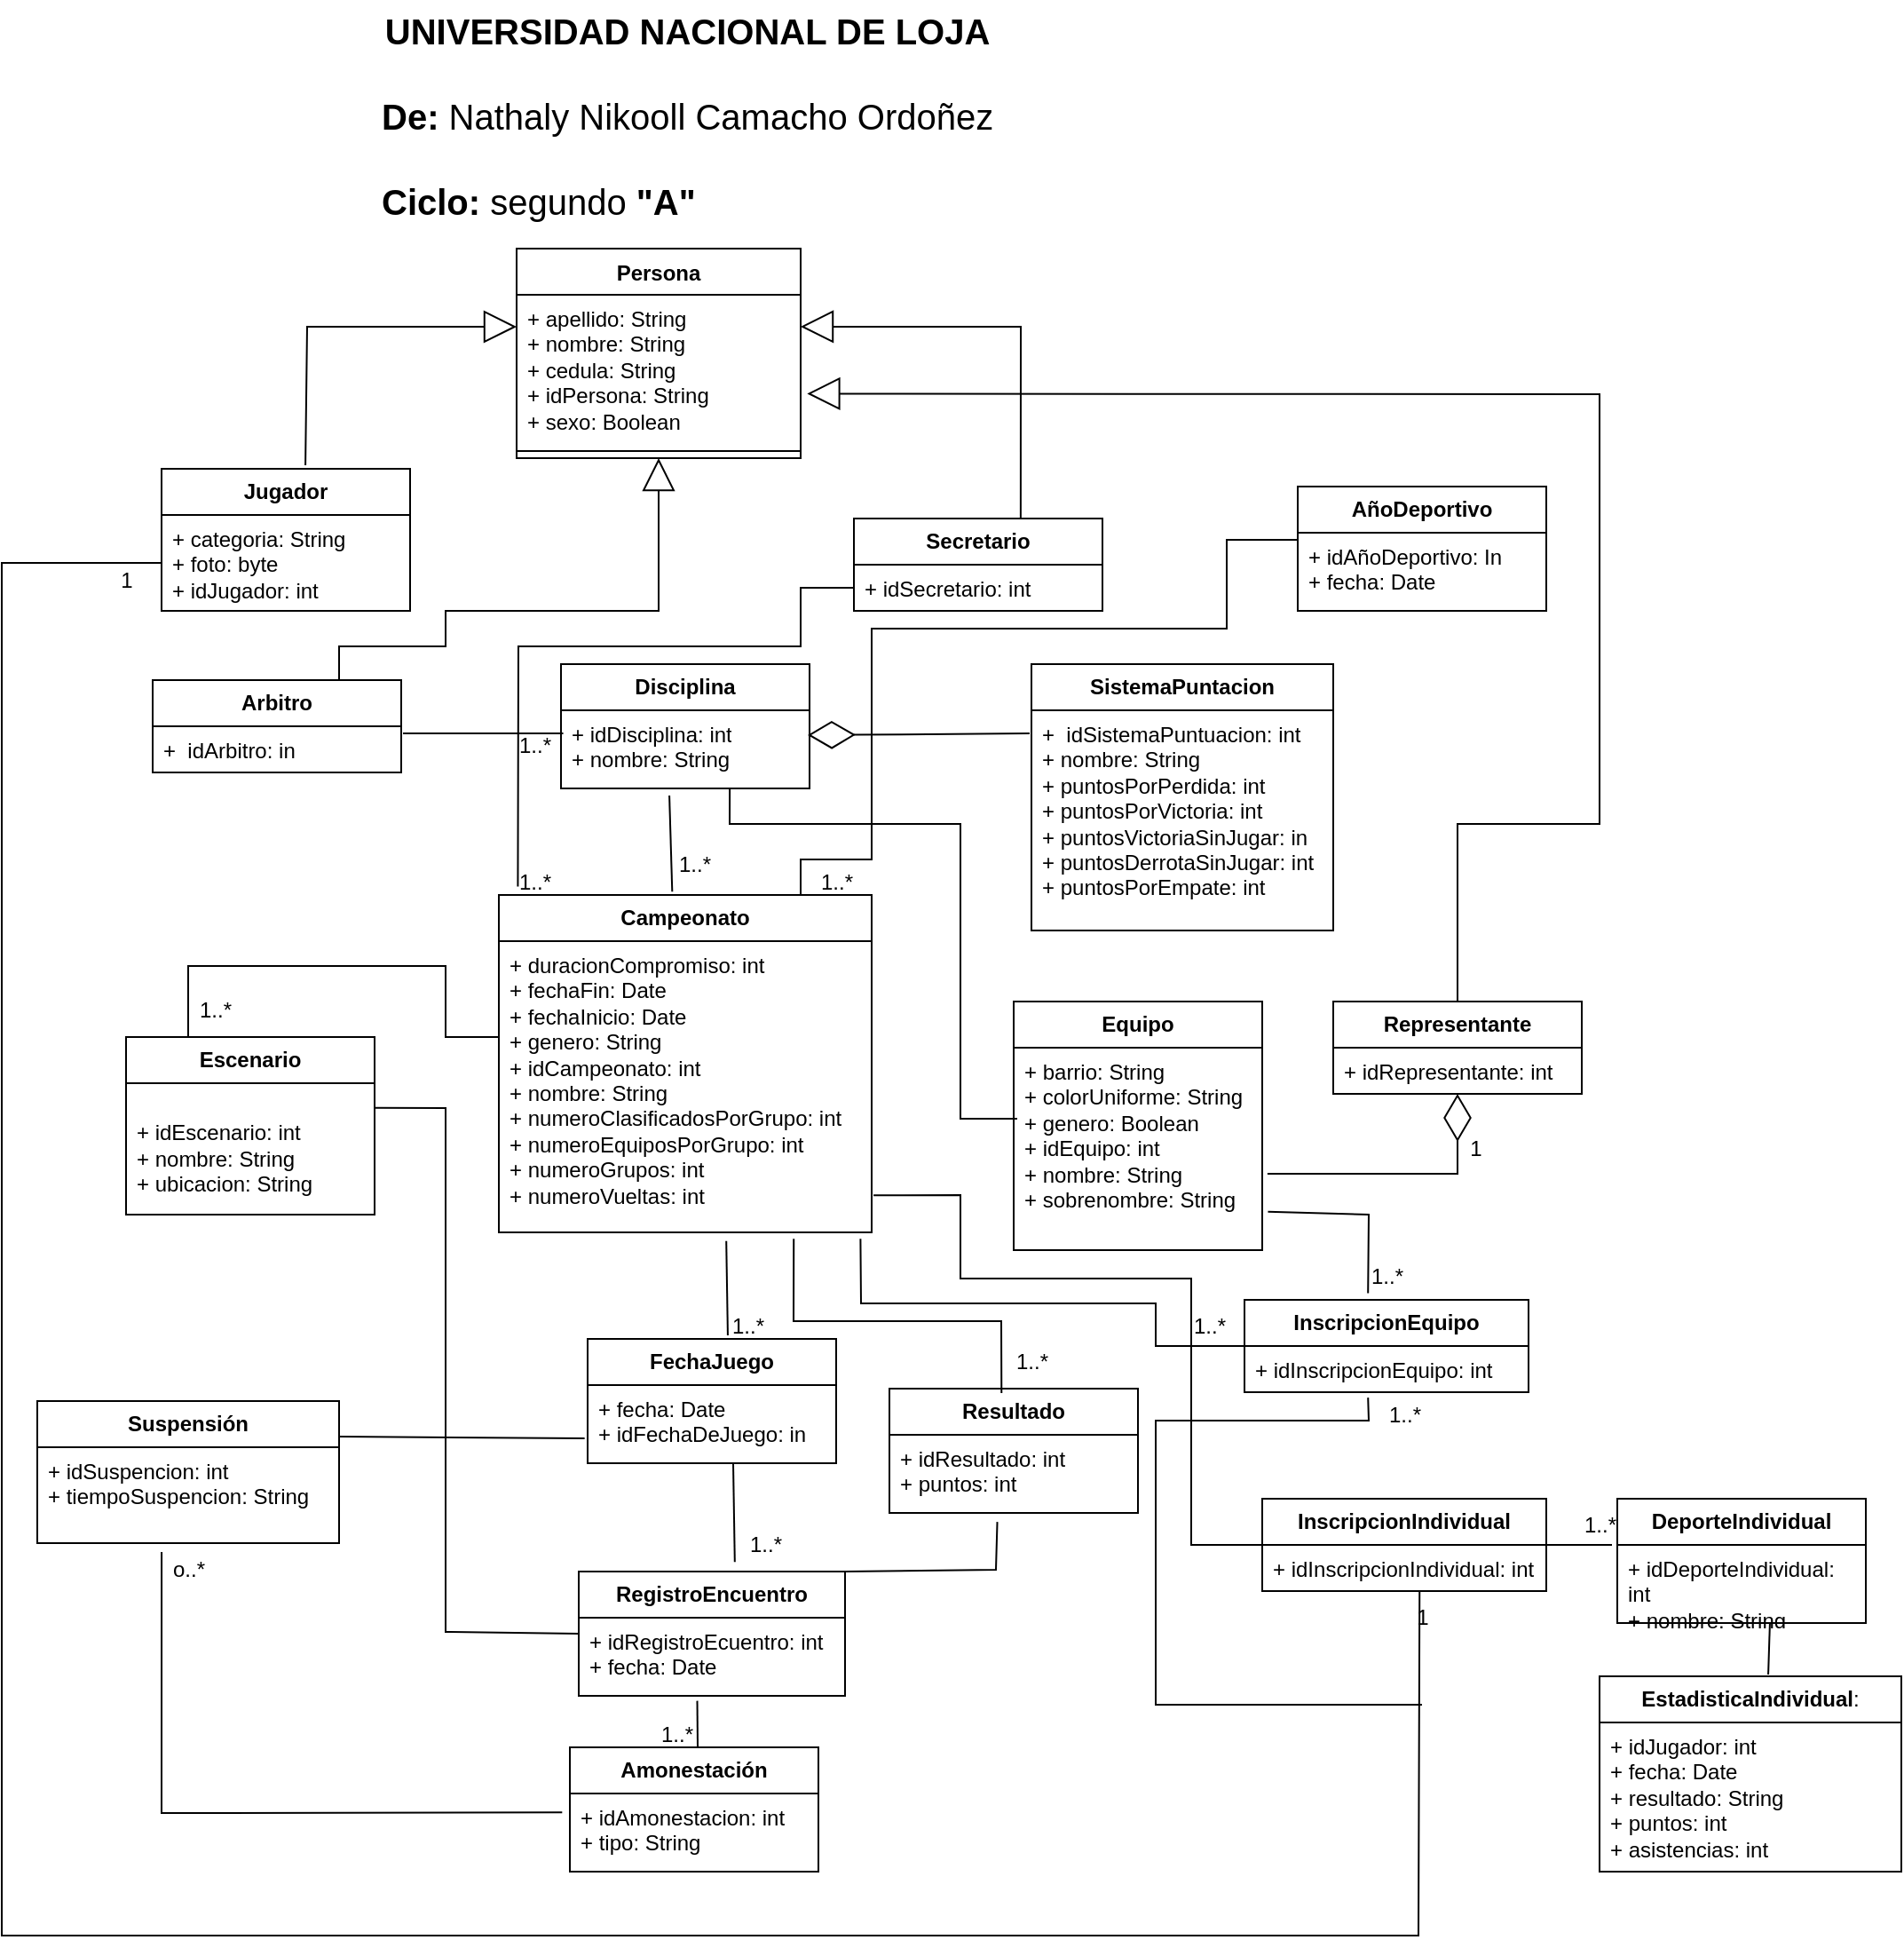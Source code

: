 <mxfile version="24.7.4">
  <diagram name="Página-1" id="RDBL6Prg0Cm7emV4PbZw">
    <mxGraphModel dx="958" dy="390" grid="1" gridSize="10" guides="1" tooltips="1" connect="1" arrows="1" fold="1" page="1" pageScale="1" pageWidth="3300" pageHeight="2339" math="0" shadow="0">
      <root>
        <mxCell id="0" />
        <mxCell id="1" parent="0" />
        <mxCell id="obF-LMcCL9hbDz9X7Q33-1" value="Persona" style="swimlane;fontStyle=1;align=center;verticalAlign=top;childLayout=stackLayout;horizontal=1;startSize=26;horizontalStack=0;resizeParent=1;resizeParentMax=0;resizeLast=0;collapsible=1;marginBottom=0;whiteSpace=wrap;html=1;" vertex="1" parent="1">
          <mxGeometry x="1540" y="300" width="160" height="118" as="geometry" />
        </mxCell>
        <mxCell id="obF-LMcCL9hbDz9X7Q33-2" value="&lt;div&gt;+ apellido: String&lt;/div&gt;&lt;div&gt;+ nombre: String&lt;/div&gt;+ cedula: String&lt;br&gt;+ idPersona: String&lt;br&gt;+ sexo: Boolean" style="text;strokeColor=none;fillColor=none;align=left;verticalAlign=top;spacingLeft=4;spacingRight=4;overflow=hidden;rotatable=0;points=[[0,0.5],[1,0.5]];portConstraint=eastwest;whiteSpace=wrap;html=1;" vertex="1" parent="obF-LMcCL9hbDz9X7Q33-1">
          <mxGeometry y="26" width="160" height="84" as="geometry" />
        </mxCell>
        <mxCell id="obF-LMcCL9hbDz9X7Q33-3" value="" style="line;strokeWidth=1;fillColor=none;align=left;verticalAlign=middle;spacingTop=-1;spacingLeft=3;spacingRight=3;rotatable=0;labelPosition=right;points=[];portConstraint=eastwest;strokeColor=inherit;" vertex="1" parent="obF-LMcCL9hbDz9X7Q33-1">
          <mxGeometry y="110" width="160" height="8" as="geometry" />
        </mxCell>
        <mxCell id="obF-LMcCL9hbDz9X7Q33-5" value="" style="endArrow=block;endSize=16;endFill=0;html=1;rounded=0;exitX=0.319;exitY=-0.02;exitDx=0;exitDy=0;exitPerimeter=0;" edge="1" parent="1">
          <mxGeometry width="160" relative="1" as="geometry">
            <mxPoint x="1421.04" y="422.04" as="sourcePoint" />
            <mxPoint x="1540" y="344" as="targetPoint" />
            <Array as="points">
              <mxPoint x="1422" y="344" />
            </Array>
          </mxGeometry>
        </mxCell>
        <mxCell id="obF-LMcCL9hbDz9X7Q33-10" value="&lt;b&gt;Arbitro&lt;/b&gt;" style="swimlane;fontStyle=0;childLayout=stackLayout;horizontal=1;startSize=26;fillColor=none;horizontalStack=0;resizeParent=1;resizeParentMax=0;resizeLast=0;collapsible=1;marginBottom=0;whiteSpace=wrap;html=1;" vertex="1" parent="1">
          <mxGeometry x="1335" y="543" width="140" height="52" as="geometry" />
        </mxCell>
        <mxCell id="obF-LMcCL9hbDz9X7Q33-11" value="+&amp;nbsp; idArbitro: in" style="text;strokeColor=none;fillColor=none;align=left;verticalAlign=top;spacingLeft=4;spacingRight=4;overflow=hidden;rotatable=0;points=[[0,0.5],[1,0.5]];portConstraint=eastwest;whiteSpace=wrap;html=1;" vertex="1" parent="obF-LMcCL9hbDz9X7Q33-10">
          <mxGeometry y="26" width="140" height="26" as="geometry" />
        </mxCell>
        <mxCell id="obF-LMcCL9hbDz9X7Q33-15" value="&lt;b&gt;Jugador&lt;/b&gt;" style="swimlane;fontStyle=0;childLayout=stackLayout;horizontal=1;startSize=26;fillColor=none;horizontalStack=0;resizeParent=1;resizeParentMax=0;resizeLast=0;collapsible=1;marginBottom=0;whiteSpace=wrap;html=1;" vertex="1" parent="1">
          <mxGeometry x="1340" y="424" width="140" height="80" as="geometry" />
        </mxCell>
        <mxCell id="obF-LMcCL9hbDz9X7Q33-16" value="+ categoria: String&lt;br&gt;+ foto: byte&lt;br&gt;+ idJugador: int" style="text;strokeColor=none;fillColor=none;align=left;verticalAlign=top;spacingLeft=4;spacingRight=4;overflow=hidden;rotatable=0;points=[[0,0.5],[1,0.5]];portConstraint=eastwest;whiteSpace=wrap;html=1;" vertex="1" parent="obF-LMcCL9hbDz9X7Q33-15">
          <mxGeometry y="26" width="140" height="54" as="geometry" />
        </mxCell>
        <mxCell id="obF-LMcCL9hbDz9X7Q33-19" value="&lt;b&gt;Secretario&lt;/b&gt;" style="swimlane;fontStyle=0;childLayout=stackLayout;horizontal=1;startSize=26;fillColor=none;horizontalStack=0;resizeParent=1;resizeParentMax=0;resizeLast=0;collapsible=1;marginBottom=0;whiteSpace=wrap;html=1;" vertex="1" parent="1">
          <mxGeometry x="1730" y="452" width="140" height="52" as="geometry" />
        </mxCell>
        <mxCell id="obF-LMcCL9hbDz9X7Q33-20" value="+ idSecretario: int" style="text;strokeColor=none;fillColor=none;align=left;verticalAlign=top;spacingLeft=4;spacingRight=4;overflow=hidden;rotatable=0;points=[[0,0.5],[1,0.5]];portConstraint=eastwest;whiteSpace=wrap;html=1;" vertex="1" parent="obF-LMcCL9hbDz9X7Q33-19">
          <mxGeometry y="26" width="140" height="26" as="geometry" />
        </mxCell>
        <mxCell id="obF-LMcCL9hbDz9X7Q33-23" value="" style="endArrow=block;endSize=16;endFill=0;html=1;rounded=0;exitX=0.671;exitY=0;exitDx=0;exitDy=0;exitPerimeter=0;entryX=1;entryY=0.214;entryDx=0;entryDy=0;entryPerimeter=0;" edge="1" parent="1" source="obF-LMcCL9hbDz9X7Q33-19" target="obF-LMcCL9hbDz9X7Q33-2">
          <mxGeometry width="160" relative="1" as="geometry">
            <mxPoint x="1431.04" y="432.04" as="sourcePoint" />
            <mxPoint x="1550" y="354" as="targetPoint" />
            <Array as="points">
              <mxPoint x="1824" y="344" />
            </Array>
          </mxGeometry>
        </mxCell>
        <mxCell id="obF-LMcCL9hbDz9X7Q33-24" value="&lt;b&gt;Disciplina&lt;/b&gt;" style="swimlane;fontStyle=0;childLayout=stackLayout;horizontal=1;startSize=26;fillColor=none;horizontalStack=0;resizeParent=1;resizeParentMax=0;resizeLast=0;collapsible=1;marginBottom=0;whiteSpace=wrap;html=1;" vertex="1" parent="1">
          <mxGeometry x="1565" y="534" width="140" height="70" as="geometry" />
        </mxCell>
        <mxCell id="obF-LMcCL9hbDz9X7Q33-25" value="+ idDisciplina: int&lt;br&gt;&lt;div&gt;+ nombre: String&lt;/div&gt;" style="text;strokeColor=none;fillColor=none;align=left;verticalAlign=top;spacingLeft=4;spacingRight=4;overflow=hidden;rotatable=0;points=[[0,0.5],[1,0.5]];portConstraint=eastwest;whiteSpace=wrap;html=1;" vertex="1" parent="obF-LMcCL9hbDz9X7Q33-24">
          <mxGeometry y="26" width="140" height="44" as="geometry" />
        </mxCell>
        <mxCell id="obF-LMcCL9hbDz9X7Q33-28" value="&lt;b&gt;SistemaPuntacion&lt;/b&gt;" style="swimlane;fontStyle=0;childLayout=stackLayout;horizontal=1;startSize=26;fillColor=none;horizontalStack=0;resizeParent=1;resizeParentMax=0;resizeLast=0;collapsible=1;marginBottom=0;whiteSpace=wrap;html=1;" vertex="1" parent="1">
          <mxGeometry x="1830" y="534" width="170" height="150" as="geometry" />
        </mxCell>
        <mxCell id="obF-LMcCL9hbDz9X7Q33-31" value="+&amp;nbsp; idSistemaPuntuacion: int&lt;br&gt;+ nombre: String&lt;br&gt;+ puntosPorPerdida: int&lt;br&gt;+ puntosPorVictoria: int&lt;br&gt;&lt;div&gt;+ puntosVictoriaSinJugar: in&lt;/div&gt;&lt;div&gt;+ puntosDerrotaSinJugar: int&lt;br&gt;+ puntosPorEmpate: int&lt;/div&gt;" style="text;strokeColor=none;fillColor=none;align=left;verticalAlign=top;spacingLeft=4;spacingRight=4;overflow=hidden;rotatable=0;points=[[0,0.5],[1,0.5]];portConstraint=eastwest;whiteSpace=wrap;html=1;" vertex="1" parent="obF-LMcCL9hbDz9X7Q33-28">
          <mxGeometry y="26" width="170" height="124" as="geometry" />
        </mxCell>
        <mxCell id="obF-LMcCL9hbDz9X7Q33-32" value="" style="endArrow=diamondThin;endFill=0;endSize=24;html=1;rounded=0;exitX=-0.006;exitY=0.105;exitDx=0;exitDy=0;exitPerimeter=0;entryX=0.993;entryY=0.318;entryDx=0;entryDy=0;entryPerimeter=0;" edge="1" parent="1" source="obF-LMcCL9hbDz9X7Q33-31" target="obF-LMcCL9hbDz9X7Q33-25">
          <mxGeometry width="160" relative="1" as="geometry">
            <mxPoint x="1520" y="584" as="sourcePoint" />
            <mxPoint x="1680" y="584" as="targetPoint" />
          </mxGeometry>
        </mxCell>
        <mxCell id="obF-LMcCL9hbDz9X7Q33-33" value="" style="endArrow=none;html=1;rounded=0;exitX=0.465;exitY=-0.01;exitDx=0;exitDy=0;exitPerimeter=0;entryX=0.436;entryY=1.091;entryDx=0;entryDy=0;entryPerimeter=0;" edge="1" parent="1" source="obF-LMcCL9hbDz9X7Q33-35" target="obF-LMcCL9hbDz9X7Q33-25">
          <mxGeometry width="50" height="50" relative="1" as="geometry">
            <mxPoint x="1622" y="662" as="sourcePoint" />
            <mxPoint x="1620" y="614" as="targetPoint" />
          </mxGeometry>
        </mxCell>
        <mxCell id="obF-LMcCL9hbDz9X7Q33-35" value="&lt;b&gt;Campeonato &lt;/b&gt;" style="swimlane;fontStyle=0;childLayout=stackLayout;horizontal=1;startSize=26;fillColor=none;horizontalStack=0;resizeParent=1;resizeParentMax=0;resizeLast=0;collapsible=1;marginBottom=0;whiteSpace=wrap;html=1;" vertex="1" parent="1">
          <mxGeometry x="1530" y="664" width="210" height="190" as="geometry" />
        </mxCell>
        <mxCell id="obF-LMcCL9hbDz9X7Q33-36" value="+ duracionCompromiso: int&lt;br&gt;+ fechaFin: Date&lt;br&gt;+ fechaInicio: Date&lt;br&gt;+ genero: String&lt;br&gt;+ idCampeonato: int&lt;br&gt;+ nombre: String&lt;br&gt;+ numeroClasificadosPorGrupo: int&lt;br&gt;+ numeroEquiposPorGrupo: int&lt;br&gt;+ numeroGrupos: int&lt;br&gt;&lt;div&gt;+ numeroVueltas: int&lt;/div&gt;" style="text;strokeColor=none;fillColor=none;align=left;verticalAlign=top;spacingLeft=4;spacingRight=4;overflow=hidden;rotatable=0;points=[[0,0.5],[1,0.5]];portConstraint=eastwest;whiteSpace=wrap;html=1;" vertex="1" parent="obF-LMcCL9hbDz9X7Q33-35">
          <mxGeometry y="26" width="210" height="164" as="geometry" />
        </mxCell>
        <mxCell id="obF-LMcCL9hbDz9X7Q33-39" value="&lt;b&gt;Equipo&lt;/b&gt;" style="swimlane;fontStyle=0;childLayout=stackLayout;horizontal=1;startSize=26;fillColor=none;horizontalStack=0;resizeParent=1;resizeParentMax=0;resizeLast=0;collapsible=1;marginBottom=0;whiteSpace=wrap;html=1;" vertex="1" parent="1">
          <mxGeometry x="1820" y="724" width="140" height="140" as="geometry" />
        </mxCell>
        <mxCell id="obF-LMcCL9hbDz9X7Q33-41" value="+ barrio: String&lt;br&gt;+ colorUniforme: String&lt;br&gt;+ genero: Boolean&lt;br&gt;+ idEquipo: int&lt;br&gt;+ nombre: String&lt;br&gt;+ sobrenombre: String" style="text;strokeColor=none;fillColor=none;align=left;verticalAlign=top;spacingLeft=4;spacingRight=4;overflow=hidden;rotatable=0;points=[[0,0.5],[1,0.5]];portConstraint=eastwest;whiteSpace=wrap;html=1;" vertex="1" parent="obF-LMcCL9hbDz9X7Q33-39">
          <mxGeometry y="26" width="140" height="114" as="geometry" />
        </mxCell>
        <mxCell id="obF-LMcCL9hbDz9X7Q33-43" value="" style="endArrow=none;html=1;rounded=0;exitX=0.014;exitY=0.351;exitDx=0;exitDy=0;exitPerimeter=0;entryX=0.679;entryY=1;entryDx=0;entryDy=0;entryPerimeter=0;" edge="1" parent="1" source="obF-LMcCL9hbDz9X7Q33-41" target="obF-LMcCL9hbDz9X7Q33-25">
          <mxGeometry width="50" height="50" relative="1" as="geometry">
            <mxPoint x="1540" y="704" as="sourcePoint" />
            <mxPoint x="1660" y="614" as="targetPoint" />
            <Array as="points">
              <mxPoint x="1790" y="790" />
              <mxPoint x="1790" y="624" />
              <mxPoint x="1700" y="624" />
              <mxPoint x="1660" y="624" />
            </Array>
          </mxGeometry>
        </mxCell>
        <mxCell id="obF-LMcCL9hbDz9X7Q33-44" value="&lt;b&gt;Representante&lt;/b&gt;" style="swimlane;fontStyle=0;childLayout=stackLayout;horizontal=1;startSize=26;fillColor=none;horizontalStack=0;resizeParent=1;resizeParentMax=0;resizeLast=0;collapsible=1;marginBottom=0;whiteSpace=wrap;html=1;" vertex="1" parent="1">
          <mxGeometry x="2000" y="724" width="140" height="52" as="geometry" />
        </mxCell>
        <mxCell id="obF-LMcCL9hbDz9X7Q33-45" value="+ idRepresentante: int" style="text;strokeColor=none;fillColor=none;align=left;verticalAlign=top;spacingLeft=4;spacingRight=4;overflow=hidden;rotatable=0;points=[[0,0.5],[1,0.5]];portConstraint=eastwest;whiteSpace=wrap;html=1;" vertex="1" parent="obF-LMcCL9hbDz9X7Q33-44">
          <mxGeometry y="26" width="140" height="26" as="geometry" />
        </mxCell>
        <mxCell id="obF-LMcCL9hbDz9X7Q33-48" value="" style="endArrow=diamondThin;endFill=0;endSize=24;html=1;rounded=0;exitX=1.021;exitY=0.623;exitDx=0;exitDy=0;exitPerimeter=0;entryX=0.5;entryY=1;entryDx=0;entryDy=0;" edge="1" parent="1" source="obF-LMcCL9hbDz9X7Q33-41" target="obF-LMcCL9hbDz9X7Q33-44">
          <mxGeometry width="160" relative="1" as="geometry">
            <mxPoint x="1490" y="844" as="sourcePoint" />
            <mxPoint x="1650" y="844" as="targetPoint" />
            <Array as="points">
              <mxPoint x="2070" y="821" />
            </Array>
          </mxGeometry>
        </mxCell>
        <mxCell id="obF-LMcCL9hbDz9X7Q33-49" value="&lt;b&gt;FechaJuego&lt;/b&gt;" style="swimlane;fontStyle=0;childLayout=stackLayout;horizontal=1;startSize=26;fillColor=none;horizontalStack=0;resizeParent=1;resizeParentMax=0;resizeLast=0;collapsible=1;marginBottom=0;whiteSpace=wrap;html=1;" vertex="1" parent="1">
          <mxGeometry x="1580" y="914" width="140" height="70" as="geometry" />
        </mxCell>
        <mxCell id="obF-LMcCL9hbDz9X7Q33-52" value="+ fecha: Date&lt;b&gt;&lt;br&gt;&lt;/b&gt;+ idFechaDeJuego: in" style="text;strokeColor=none;fillColor=none;align=left;verticalAlign=top;spacingLeft=4;spacingRight=4;overflow=hidden;rotatable=0;points=[[0,0.5],[1,0.5]];portConstraint=eastwest;whiteSpace=wrap;html=1;" vertex="1" parent="obF-LMcCL9hbDz9X7Q33-49">
          <mxGeometry y="26" width="140" height="44" as="geometry" />
        </mxCell>
        <mxCell id="obF-LMcCL9hbDz9X7Q33-54" value="" style="endArrow=none;html=1;rounded=0;exitX=0.564;exitY=-0.029;exitDx=0;exitDy=0;exitPerimeter=0;entryX=0.61;entryY=1.03;entryDx=0;entryDy=0;entryPerimeter=0;" edge="1" parent="1" source="obF-LMcCL9hbDz9X7Q33-49" target="obF-LMcCL9hbDz9X7Q33-36">
          <mxGeometry width="50" height="50" relative="1" as="geometry">
            <mxPoint x="1660" y="904" as="sourcePoint" />
            <mxPoint x="1590" y="824" as="targetPoint" />
          </mxGeometry>
        </mxCell>
        <mxCell id="obF-LMcCL9hbDz9X7Q33-55" value="1..*" style="text;html=1;align=center;verticalAlign=middle;resizable=0;points=[];autosize=1;strokeColor=none;fillColor=none;" vertex="1" parent="1">
          <mxGeometry x="1650" y="892" width="40" height="30" as="geometry" />
        </mxCell>
        <mxCell id="obF-LMcCL9hbDz9X7Q33-56" value="&lt;b&gt;Resultado&lt;/b&gt;" style="swimlane;fontStyle=0;childLayout=stackLayout;horizontal=1;startSize=26;fillColor=none;horizontalStack=0;resizeParent=1;resizeParentMax=0;resizeLast=0;collapsible=1;marginBottom=0;whiteSpace=wrap;html=1;" vertex="1" parent="1">
          <mxGeometry x="1750" y="942" width="140" height="70" as="geometry" />
        </mxCell>
        <mxCell id="obF-LMcCL9hbDz9X7Q33-58" value="&lt;div&gt;+ idResultado: int&lt;/div&gt;&lt;div&gt;+ puntos: int&lt;/div&gt;" style="text;strokeColor=none;fillColor=none;align=left;verticalAlign=top;spacingLeft=4;spacingRight=4;overflow=hidden;rotatable=0;points=[[0,0.5],[1,0.5]];portConstraint=eastwest;whiteSpace=wrap;html=1;" vertex="1" parent="obF-LMcCL9hbDz9X7Q33-56">
          <mxGeometry y="26" width="140" height="44" as="geometry" />
        </mxCell>
        <mxCell id="obF-LMcCL9hbDz9X7Q33-60" value="" style="endArrow=none;html=1;rounded=0;exitX=0.451;exitY=0.036;exitDx=0;exitDy=0;exitPerimeter=0;entryX=0.791;entryY=1.022;entryDx=0;entryDy=0;entryPerimeter=0;" edge="1" parent="1" source="obF-LMcCL9hbDz9X7Q33-56" target="obF-LMcCL9hbDz9X7Q33-36">
          <mxGeometry width="50" height="50" relative="1" as="geometry">
            <mxPoint x="1520" y="914" as="sourcePoint" />
            <mxPoint x="1570" y="864" as="targetPoint" />
            <Array as="points">
              <mxPoint x="1813" y="904" />
              <mxPoint x="1696" y="904" />
            </Array>
          </mxGeometry>
        </mxCell>
        <mxCell id="obF-LMcCL9hbDz9X7Q33-62" value="1..*" style="text;html=1;align=center;verticalAlign=middle;resizable=0;points=[];autosize=1;strokeColor=none;fillColor=none;" vertex="1" parent="1">
          <mxGeometry x="1810" y="912" width="40" height="30" as="geometry" />
        </mxCell>
        <mxCell id="obF-LMcCL9hbDz9X7Q33-63" value="&lt;b&gt;InscripcionEquipo&lt;/b&gt;" style="swimlane;fontStyle=0;childLayout=stackLayout;horizontal=1;startSize=26;fillColor=none;horizontalStack=0;resizeParent=1;resizeParentMax=0;resizeLast=0;collapsible=1;marginBottom=0;whiteSpace=wrap;html=1;" vertex="1" parent="1">
          <mxGeometry x="1950" y="892" width="160" height="52" as="geometry" />
        </mxCell>
        <mxCell id="obF-LMcCL9hbDz9X7Q33-66" value="+ idInscripcionEquipo: int" style="text;strokeColor=none;fillColor=none;align=left;verticalAlign=top;spacingLeft=4;spacingRight=4;overflow=hidden;rotatable=0;points=[[0,0.5],[1,0.5]];portConstraint=eastwest;whiteSpace=wrap;html=1;" vertex="1" parent="obF-LMcCL9hbDz9X7Q33-63">
          <mxGeometry y="26" width="160" height="26" as="geometry" />
        </mxCell>
        <mxCell id="obF-LMcCL9hbDz9X7Q33-67" value="" style="endArrow=none;html=1;rounded=0;exitX=0;exitY=0.5;exitDx=0;exitDy=0;entryX=0.97;entryY=1.022;entryDx=0;entryDy=0;entryPerimeter=0;" edge="1" parent="1" source="obF-LMcCL9hbDz9X7Q33-63" target="obF-LMcCL9hbDz9X7Q33-36">
          <mxGeometry width="50" height="50" relative="1" as="geometry">
            <mxPoint x="2110" y="844" as="sourcePoint" />
            <mxPoint x="2160" y="794" as="targetPoint" />
            <Array as="points">
              <mxPoint x="1900" y="918" />
              <mxPoint x="1900" y="894" />
              <mxPoint x="1734" y="894" />
            </Array>
          </mxGeometry>
        </mxCell>
        <mxCell id="obF-LMcCL9hbDz9X7Q33-68" value="1..*" style="text;html=1;align=center;verticalAlign=middle;resizable=0;points=[];autosize=1;strokeColor=none;fillColor=none;" vertex="1" parent="1">
          <mxGeometry x="1910" y="892" width="40" height="30" as="geometry" />
        </mxCell>
        <mxCell id="obF-LMcCL9hbDz9X7Q33-69" value="" style="endArrow=none;html=1;rounded=0;exitX=0.435;exitY=-0.072;exitDx=0;exitDy=0;exitPerimeter=0;entryX=1.023;entryY=0.81;entryDx=0;entryDy=0;entryPerimeter=0;" edge="1" parent="1" source="obF-LMcCL9hbDz9X7Q33-63" target="obF-LMcCL9hbDz9X7Q33-41">
          <mxGeometry width="50" height="50" relative="1" as="geometry">
            <mxPoint x="2110" y="844" as="sourcePoint" />
            <mxPoint x="2160" y="794" as="targetPoint" />
            <Array as="points">
              <mxPoint x="2020" y="844" />
            </Array>
          </mxGeometry>
        </mxCell>
        <mxCell id="obF-LMcCL9hbDz9X7Q33-70" value="1..*" style="text;html=1;align=center;verticalAlign=middle;resizable=0;points=[];autosize=1;strokeColor=none;fillColor=none;" vertex="1" parent="1">
          <mxGeometry x="2010" y="864" width="40" height="30" as="geometry" />
        </mxCell>
        <mxCell id="obF-LMcCL9hbDz9X7Q33-71" value="1" style="text;html=1;align=center;verticalAlign=middle;resizable=0;points=[];autosize=1;strokeColor=none;fillColor=none;" vertex="1" parent="1">
          <mxGeometry x="2065" y="792" width="30" height="30" as="geometry" />
        </mxCell>
        <mxCell id="obF-LMcCL9hbDz9X7Q33-72" value="&lt;b&gt;InscripcionIndividual&lt;/b&gt;" style="swimlane;fontStyle=0;childLayout=stackLayout;horizontal=1;startSize=26;fillColor=none;horizontalStack=0;resizeParent=1;resizeParentMax=0;resizeLast=0;collapsible=1;marginBottom=0;whiteSpace=wrap;html=1;" vertex="1" parent="1">
          <mxGeometry x="1960" y="1004" width="160" height="52" as="geometry" />
        </mxCell>
        <mxCell id="obF-LMcCL9hbDz9X7Q33-75" value="+ idInscripcionIndividual: int" style="text;strokeColor=none;fillColor=none;align=left;verticalAlign=top;spacingLeft=4;spacingRight=4;overflow=hidden;rotatable=0;points=[[0,0.5],[1,0.5]];portConstraint=eastwest;whiteSpace=wrap;html=1;" vertex="1" parent="obF-LMcCL9hbDz9X7Q33-72">
          <mxGeometry y="26" width="160" height="26" as="geometry" />
        </mxCell>
        <mxCell id="obF-LMcCL9hbDz9X7Q33-76" value="" style="endArrow=none;html=1;rounded=0;entryX=0.435;entryY=1.118;entryDx=0;entryDy=0;entryPerimeter=0;" edge="1" parent="1" target="obF-LMcCL9hbDz9X7Q33-66">
          <mxGeometry width="50" height="50" relative="1" as="geometry">
            <mxPoint x="2050" y="1120" as="sourcePoint" />
            <mxPoint x="2160" y="794" as="targetPoint" />
            <Array as="points">
              <mxPoint x="1900" y="1120" />
              <mxPoint x="1900" y="960" />
              <mxPoint x="2020" y="960" />
            </Array>
          </mxGeometry>
        </mxCell>
        <mxCell id="obF-LMcCL9hbDz9X7Q33-79" value="1..*" style="text;html=1;align=center;verticalAlign=middle;resizable=0;points=[];autosize=1;strokeColor=none;fillColor=none;" vertex="1" parent="1">
          <mxGeometry x="2020" y="942" width="40" height="30" as="geometry" />
        </mxCell>
        <mxCell id="obF-LMcCL9hbDz9X7Q33-80" value="&lt;b&gt;RegistroEncuentro&lt;/b&gt;" style="swimlane;fontStyle=0;childLayout=stackLayout;horizontal=1;startSize=26;fillColor=none;horizontalStack=0;resizeParent=1;resizeParentMax=0;resizeLast=0;collapsible=1;marginBottom=0;whiteSpace=wrap;html=1;" vertex="1" parent="1">
          <mxGeometry x="1575" y="1045" width="150" height="70" as="geometry" />
        </mxCell>
        <mxCell id="obF-LMcCL9hbDz9X7Q33-83" value="+ idRegistroEcuentro: int&lt;br&gt;+ fecha: Date " style="text;strokeColor=none;fillColor=none;align=left;verticalAlign=top;spacingLeft=4;spacingRight=4;overflow=hidden;rotatable=0;points=[[0,0.5],[1,0.5]];portConstraint=eastwest;whiteSpace=wrap;html=1;" vertex="1" parent="obF-LMcCL9hbDz9X7Q33-80">
          <mxGeometry y="26" width="150" height="44" as="geometry" />
        </mxCell>
        <mxCell id="obF-LMcCL9hbDz9X7Q33-84" value="" style="endArrow=none;html=1;rounded=0;exitX=0.586;exitY=-0.077;exitDx=0;exitDy=0;exitPerimeter=0;" edge="1" parent="1" source="obF-LMcCL9hbDz9X7Q33-80">
          <mxGeometry width="50" height="50" relative="1" as="geometry">
            <mxPoint x="1650" y="914" as="sourcePoint" />
            <mxPoint x="1662" y="984" as="targetPoint" />
          </mxGeometry>
        </mxCell>
        <mxCell id="obF-LMcCL9hbDz9X7Q33-85" value="1..*" style="text;html=1;align=center;verticalAlign=middle;resizable=0;points=[];autosize=1;strokeColor=none;fillColor=none;" vertex="1" parent="1">
          <mxGeometry x="1660" y="1015" width="40" height="30" as="geometry" />
        </mxCell>
        <mxCell id="obF-LMcCL9hbDz9X7Q33-90" value="&lt;b&gt;Escenario&lt;/b&gt;" style="swimlane;fontStyle=0;childLayout=stackLayout;horizontal=1;startSize=26;fillColor=none;horizontalStack=0;resizeParent=1;resizeParentMax=0;resizeLast=0;collapsible=1;marginBottom=0;whiteSpace=wrap;html=1;" vertex="1" parent="1">
          <mxGeometry x="1320" y="744" width="140" height="100" as="geometry" />
        </mxCell>
        <mxCell id="obF-LMcCL9hbDz9X7Q33-91" value="&lt;br&gt;+ idEscenario: int&lt;br&gt;+ nombre: String&lt;br&gt;+ ubicacion: String" style="text;strokeColor=none;fillColor=none;align=left;verticalAlign=top;spacingLeft=4;spacingRight=4;overflow=hidden;rotatable=0;points=[[0,0.5],[1,0.5]];portConstraint=eastwest;whiteSpace=wrap;html=1;" vertex="1" parent="obF-LMcCL9hbDz9X7Q33-90">
          <mxGeometry y="26" width="140" height="74" as="geometry" />
        </mxCell>
        <mxCell id="obF-LMcCL9hbDz9X7Q33-94" value="" style="endArrow=none;html=1;rounded=0;exitX=0.25;exitY=0;exitDx=0;exitDy=0;" edge="1" parent="1" source="obF-LMcCL9hbDz9X7Q33-90">
          <mxGeometry width="50" height="50" relative="1" as="geometry">
            <mxPoint x="1650" y="774" as="sourcePoint" />
            <mxPoint x="1530" y="744" as="targetPoint" />
            <Array as="points">
              <mxPoint x="1355" y="704" />
              <mxPoint x="1500" y="704" />
              <mxPoint x="1500" y="744" />
            </Array>
          </mxGeometry>
        </mxCell>
        <mxCell id="obF-LMcCL9hbDz9X7Q33-95" value="1..*" style="text;html=1;align=center;verticalAlign=middle;resizable=0;points=[];autosize=1;strokeColor=none;fillColor=none;" vertex="1" parent="1">
          <mxGeometry x="1350" y="714" width="40" height="30" as="geometry" />
        </mxCell>
        <mxCell id="obF-LMcCL9hbDz9X7Q33-97" value="" style="endArrow=none;html=1;rounded=0;exitX=1.023;exitY=0.215;exitDx=0;exitDy=0;exitPerimeter=0;entryX=0;entryY=0.5;entryDx=0;entryDy=0;" edge="1" parent="1" target="obF-LMcCL9hbDz9X7Q33-80">
          <mxGeometry width="50" height="50" relative="1" as="geometry">
            <mxPoint x="1460" y="783.91" as="sourcePoint" />
            <mxPoint x="1546.78" y="792" as="targetPoint" />
            <Array as="points">
              <mxPoint x="1500" y="784" />
              <mxPoint x="1500" y="1079" />
            </Array>
          </mxGeometry>
        </mxCell>
        <mxCell id="obF-LMcCL9hbDz9X7Q33-100" value="&lt;b&gt;Amonestación&lt;/b&gt;" style="swimlane;fontStyle=0;childLayout=stackLayout;horizontal=1;startSize=26;fillColor=none;horizontalStack=0;resizeParent=1;resizeParentMax=0;resizeLast=0;collapsible=1;marginBottom=0;whiteSpace=wrap;html=1;" vertex="1" parent="1">
          <mxGeometry x="1570" y="1144" width="140" height="70" as="geometry" />
        </mxCell>
        <mxCell id="obF-LMcCL9hbDz9X7Q33-102" value="+ idAmonestacion: int&lt;br&gt;+ tipo: String" style="text;strokeColor=none;fillColor=none;align=left;verticalAlign=top;spacingLeft=4;spacingRight=4;overflow=hidden;rotatable=0;points=[[0,0.5],[1,0.5]];portConstraint=eastwest;whiteSpace=wrap;html=1;" vertex="1" parent="obF-LMcCL9hbDz9X7Q33-100">
          <mxGeometry y="26" width="140" height="44" as="geometry" />
        </mxCell>
        <mxCell id="obF-LMcCL9hbDz9X7Q33-104" value="" style="endArrow=none;html=1;rounded=0;entryX=0.445;entryY=1.064;entryDx=0;entryDy=0;entryPerimeter=0;" edge="1" parent="1" target="obF-LMcCL9hbDz9X7Q33-83">
          <mxGeometry width="50" height="50" relative="1" as="geometry">
            <mxPoint x="1642" y="1144" as="sourcePoint" />
            <mxPoint x="1620" y="1099" as="targetPoint" />
          </mxGeometry>
        </mxCell>
        <mxCell id="obF-LMcCL9hbDz9X7Q33-105" value="1..*" style="text;html=1;align=center;verticalAlign=middle;resizable=0;points=[];autosize=1;strokeColor=none;fillColor=none;" vertex="1" parent="1">
          <mxGeometry x="1610" y="1122" width="40" height="30" as="geometry" />
        </mxCell>
        <mxCell id="obF-LMcCL9hbDz9X7Q33-106" value="&lt;b&gt;Suspensión&lt;/b&gt;" style="swimlane;fontStyle=0;childLayout=stackLayout;horizontal=1;startSize=26;fillColor=none;horizontalStack=0;resizeParent=1;resizeParentMax=0;resizeLast=0;collapsible=1;marginBottom=0;whiteSpace=wrap;html=1;" vertex="1" parent="1">
          <mxGeometry x="1270" y="949" width="170" height="80" as="geometry" />
        </mxCell>
        <mxCell id="obF-LMcCL9hbDz9X7Q33-109" value="+ idSuspencion: int&lt;br&gt;+ tiempoSuspencion: String" style="text;strokeColor=none;fillColor=none;align=left;verticalAlign=top;spacingLeft=4;spacingRight=4;overflow=hidden;rotatable=0;points=[[0,0.5],[1,0.5]];portConstraint=eastwest;whiteSpace=wrap;html=1;" vertex="1" parent="obF-LMcCL9hbDz9X7Q33-106">
          <mxGeometry y="26" width="170" height="54" as="geometry" />
        </mxCell>
        <mxCell id="obF-LMcCL9hbDz9X7Q33-110" value="" style="endArrow=none;html=1;rounded=0;exitX=0.412;exitY=1.093;exitDx=0;exitDy=0;exitPerimeter=0;entryX=-0.031;entryY=0.242;entryDx=0;entryDy=0;entryPerimeter=0;" edge="1" parent="1" source="obF-LMcCL9hbDz9X7Q33-109" target="obF-LMcCL9hbDz9X7Q33-102">
          <mxGeometry width="50" height="50" relative="1" as="geometry">
            <mxPoint x="1590" y="1034" as="sourcePoint" />
            <mxPoint x="1640" y="984" as="targetPoint" />
            <Array as="points">
              <mxPoint x="1340" y="1181" />
            </Array>
          </mxGeometry>
        </mxCell>
        <mxCell id="obF-LMcCL9hbDz9X7Q33-111" value="o..*" style="text;html=1;align=center;verticalAlign=middle;resizable=0;points=[];autosize=1;strokeColor=none;fillColor=none;" vertex="1" parent="1">
          <mxGeometry x="1335" y="1029" width="40" height="30" as="geometry" />
        </mxCell>
        <mxCell id="obF-LMcCL9hbDz9X7Q33-112" value="" style="endArrow=none;html=1;rounded=0;exitX=1;exitY=0.25;exitDx=0;exitDy=0;entryX=-0.012;entryY=0.683;entryDx=0;entryDy=0;entryPerimeter=0;" edge="1" parent="1" source="obF-LMcCL9hbDz9X7Q33-106" target="obF-LMcCL9hbDz9X7Q33-52">
          <mxGeometry width="50" height="50" relative="1" as="geometry">
            <mxPoint x="1590" y="994" as="sourcePoint" />
            <mxPoint x="1640" y="944" as="targetPoint" />
          </mxGeometry>
        </mxCell>
        <mxCell id="obF-LMcCL9hbDz9X7Q33-119" value="&lt;b&gt;AñoDeportivo&lt;/b&gt;" style="swimlane;fontStyle=0;childLayout=stackLayout;horizontal=1;startSize=26;fillColor=none;horizontalStack=0;resizeParent=1;resizeParentMax=0;resizeLast=0;collapsible=1;marginBottom=0;whiteSpace=wrap;html=1;" vertex="1" parent="1">
          <mxGeometry x="1980" y="434" width="140" height="70" as="geometry" />
        </mxCell>
        <mxCell id="obF-LMcCL9hbDz9X7Q33-122" value="&lt;div&gt;+ idAñoDeportivo: In&lt;/div&gt;&lt;div&gt;+ fecha: Date&lt;b&gt;&lt;br&gt;&lt;/b&gt;&lt;/div&gt;" style="text;strokeColor=none;fillColor=none;align=left;verticalAlign=top;spacingLeft=4;spacingRight=4;overflow=hidden;rotatable=0;points=[[0,0.5],[1,0.5]];portConstraint=eastwest;whiteSpace=wrap;html=1;" vertex="1" parent="obF-LMcCL9hbDz9X7Q33-119">
          <mxGeometry y="26" width="140" height="44" as="geometry" />
        </mxCell>
        <mxCell id="obF-LMcCL9hbDz9X7Q33-123" value="" style="endArrow=none;html=1;rounded=0;entryX=0;entryY=0.091;entryDx=0;entryDy=0;entryPerimeter=0;" edge="1" parent="1" target="obF-LMcCL9hbDz9X7Q33-122">
          <mxGeometry width="50" height="50" relative="1" as="geometry">
            <mxPoint x="1740" y="664" as="sourcePoint" />
            <mxPoint x="1974" y="464" as="targetPoint" />
            <Array as="points">
              <mxPoint x="1740" y="664" />
              <mxPoint x="1700" y="664" />
              <mxPoint x="1700" y="644" />
              <mxPoint x="1740" y="644" />
              <mxPoint x="1740" y="544" />
              <mxPoint x="1740" y="514" />
              <mxPoint x="1940" y="514" />
              <mxPoint x="1940" y="464" />
            </Array>
          </mxGeometry>
        </mxCell>
        <mxCell id="obF-LMcCL9hbDz9X7Q33-127" value="" style="endArrow=none;html=1;rounded=0;exitX=0;exitY=0.5;exitDx=0;exitDy=0;entryX=0.454;entryY=0.018;entryDx=0;entryDy=0;entryPerimeter=0;" edge="1" parent="1" source="obF-LMcCL9hbDz9X7Q33-16" target="obF-LMcCL9hbDz9X7Q33-128">
          <mxGeometry width="50" height="50" relative="1" as="geometry">
            <mxPoint x="1780" y="894" as="sourcePoint" />
            <mxPoint x="2040" y="1064" as="targetPoint" />
            <Array as="points">
              <mxPoint x="1250" y="477" />
              <mxPoint x="1250" y="850" />
              <mxPoint x="1250" y="1250" />
              <mxPoint x="1610" y="1250" />
              <mxPoint x="2048" y="1250" />
            </Array>
          </mxGeometry>
        </mxCell>
        <mxCell id="obF-LMcCL9hbDz9X7Q33-128" value="1" style="text;html=1;align=center;verticalAlign=middle;resizable=0;points=[];autosize=1;strokeColor=none;fillColor=none;" vertex="1" parent="1">
          <mxGeometry x="2035" y="1056" width="30" height="30" as="geometry" />
        </mxCell>
        <mxCell id="obF-LMcCL9hbDz9X7Q33-129" value="1" style="text;html=1;align=center;verticalAlign=middle;resizable=0;points=[];autosize=1;strokeColor=none;fillColor=none;" vertex="1" parent="1">
          <mxGeometry x="1305" y="472" width="30" height="30" as="geometry" />
        </mxCell>
        <mxCell id="obF-LMcCL9hbDz9X7Q33-132" value="" style="endArrow=block;endSize=16;endFill=0;html=1;rounded=0;entryX=0.5;entryY=1;entryDx=0;entryDy=0;exitX=0.75;exitY=0;exitDx=0;exitDy=0;" edge="1" parent="1" source="obF-LMcCL9hbDz9X7Q33-10" target="obF-LMcCL9hbDz9X7Q33-1">
          <mxGeometry width="160" relative="1" as="geometry">
            <mxPoint x="1500" y="540" as="sourcePoint" />
            <mxPoint x="1870" y="454" as="targetPoint" />
            <Array as="points">
              <mxPoint x="1440" y="524" />
              <mxPoint x="1500" y="524" />
              <mxPoint x="1500" y="504" />
              <mxPoint x="1620" y="504" />
            </Array>
          </mxGeometry>
        </mxCell>
        <mxCell id="obF-LMcCL9hbDz9X7Q33-133" value="" style="endArrow=none;html=1;rounded=0;entryX=0.009;entryY=0.295;entryDx=0;entryDy=0;entryPerimeter=0;" edge="1" parent="1" target="obF-LMcCL9hbDz9X7Q33-25">
          <mxGeometry width="50" height="50" relative="1" as="geometry">
            <mxPoint x="1476" y="573" as="sourcePoint" />
            <mxPoint x="1560" y="574" as="targetPoint" />
          </mxGeometry>
        </mxCell>
        <mxCell id="obF-LMcCL9hbDz9X7Q33-134" value="1..*" style="text;html=1;align=center;verticalAlign=middle;resizable=0;points=[];autosize=1;strokeColor=none;fillColor=none;" vertex="1" parent="1">
          <mxGeometry x="1530" y="565" width="40" height="30" as="geometry" />
        </mxCell>
        <mxCell id="obF-LMcCL9hbDz9X7Q33-140" value="1..*" style="text;html=1;align=center;verticalAlign=middle;resizable=0;points=[];autosize=1;strokeColor=none;fillColor=none;" vertex="1" parent="1">
          <mxGeometry x="1620" y="632" width="40" height="30" as="geometry" />
        </mxCell>
        <mxCell id="obF-LMcCL9hbDz9X7Q33-141" value="1..*" style="text;html=1;align=center;verticalAlign=middle;resizable=0;points=[];autosize=1;strokeColor=none;fillColor=none;" vertex="1" parent="1">
          <mxGeometry x="1700" y="642" width="40" height="30" as="geometry" />
        </mxCell>
        <mxCell id="obF-LMcCL9hbDz9X7Q33-142" value="" style="endArrow=none;html=1;rounded=0;exitX=0;exitY=0.5;exitDx=0;exitDy=0;entryX=0.051;entryY=-0.025;entryDx=0;entryDy=0;entryPerimeter=0;" edge="1" parent="1" source="obF-LMcCL9hbDz9X7Q33-20" target="obF-LMcCL9hbDz9X7Q33-35">
          <mxGeometry width="50" height="50" relative="1" as="geometry">
            <mxPoint x="1770" y="594" as="sourcePoint" />
            <mxPoint x="1820" y="544" as="targetPoint" />
            <Array as="points">
              <mxPoint x="1700" y="491" />
              <mxPoint x="1700" y="524" />
              <mxPoint x="1541" y="524" />
            </Array>
          </mxGeometry>
        </mxCell>
        <mxCell id="obF-LMcCL9hbDz9X7Q33-144" value="1..*" style="text;html=1;align=center;verticalAlign=middle;resizable=0;points=[];autosize=1;strokeColor=none;fillColor=none;" vertex="1" parent="1">
          <mxGeometry x="1530" y="642" width="40" height="30" as="geometry" />
        </mxCell>
        <mxCell id="obF-LMcCL9hbDz9X7Q33-145" value="&lt;div align=&quot;center&quot;&gt;&lt;font style=&quot;font-size: 20px;&quot;&gt;&lt;b&gt;UNIVERSIDAD NACIONAL DE LOJA&lt;br&gt;&lt;/b&gt;&lt;/font&gt;&lt;/div&gt;&lt;div&gt;&lt;font style=&quot;font-size: 20px;&quot;&gt;&lt;b&gt;&lt;br&gt;&lt;/b&gt;&lt;/font&gt;&lt;/div&gt;&lt;div&gt;&lt;font style=&quot;font-size: 20px;&quot;&gt;&lt;b&gt;De: &lt;/b&gt;Nathaly Nikooll Camacho Ordoñez&lt;/font&gt;&lt;/div&gt;&lt;div&gt;&lt;font style=&quot;font-size: 20px;&quot;&gt;&lt;br&gt;&lt;/font&gt;&lt;/div&gt;&lt;div&gt;&lt;font style=&quot;font-size: 20px;&quot;&gt;&lt;b&gt;Ciclo:&lt;/b&gt; segundo&lt;b&gt; &quot;A&quot;&lt;br&gt;&lt;/b&gt;&lt;/font&gt;&lt;/div&gt;" style="text;strokeColor=none;fillColor=none;align=left;verticalAlign=middle;spacingLeft=4;spacingRight=4;overflow=hidden;points=[[0,0.5],[1,0.5]];portConstraint=eastwest;rotatable=0;whiteSpace=wrap;html=1;" vertex="1" parent="1">
          <mxGeometry x="1457.5" y="160" width="355" height="130" as="geometry" />
        </mxCell>
        <mxCell id="obF-LMcCL9hbDz9X7Q33-147" value="" style="endArrow=block;endSize=16;endFill=0;html=1;rounded=0;entryX=1.023;entryY=0.663;entryDx=0;entryDy=0;entryPerimeter=0;exitX=0.5;exitY=0;exitDx=0;exitDy=0;" edge="1" parent="1" source="obF-LMcCL9hbDz9X7Q33-44" target="obF-LMcCL9hbDz9X7Q33-2">
          <mxGeometry width="160" relative="1" as="geometry">
            <mxPoint x="2120" y="694" as="sourcePoint" />
            <mxPoint x="2070" y="584" as="targetPoint" />
            <Array as="points">
              <mxPoint x="2070" y="624" />
              <mxPoint x="2150" y="624" />
              <mxPoint x="2150" y="382" />
            </Array>
          </mxGeometry>
        </mxCell>
        <mxCell id="obF-LMcCL9hbDz9X7Q33-159" value="" style="endArrow=none;html=1;rounded=0;exitX=1;exitY=0;exitDx=0;exitDy=0;entryX=0.434;entryY=1.115;entryDx=0;entryDy=0;entryPerimeter=0;" edge="1" parent="1" source="obF-LMcCL9hbDz9X7Q33-80" target="obF-LMcCL9hbDz9X7Q33-58">
          <mxGeometry width="50" height="50" relative="1" as="geometry">
            <mxPoint x="1610" y="930" as="sourcePoint" />
            <mxPoint x="1660" y="880" as="targetPoint" />
            <Array as="points">
              <mxPoint x="1810" y="1044" />
            </Array>
          </mxGeometry>
        </mxCell>
        <mxCell id="obF-LMcCL9hbDz9X7Q33-166" value="" style="endArrow=none;html=1;rounded=0;exitX=0;exitY=0.5;exitDx=0;exitDy=0;entryX=1.005;entryY=0.873;entryDx=0;entryDy=0;entryPerimeter=0;" edge="1" parent="1" source="obF-LMcCL9hbDz9X7Q33-72" target="obF-LMcCL9hbDz9X7Q33-36">
          <mxGeometry width="50" height="50" relative="1" as="geometry">
            <mxPoint x="2100" y="930" as="sourcePoint" />
            <mxPoint x="1750" y="840" as="targetPoint" />
            <Array as="points">
              <mxPoint x="1920" y="1030" />
              <mxPoint x="1920" y="880" />
              <mxPoint x="1790" y="880" />
              <mxPoint x="1790" y="833" />
            </Array>
          </mxGeometry>
        </mxCell>
        <mxCell id="obF-LMcCL9hbDz9X7Q33-167" value="&lt;b&gt;DeporteIndividual&lt;/b&gt;" style="swimlane;fontStyle=0;childLayout=stackLayout;horizontal=1;startSize=26;fillColor=none;horizontalStack=0;resizeParent=1;resizeParentMax=0;resizeLast=0;collapsible=1;marginBottom=0;whiteSpace=wrap;html=1;" vertex="1" parent="1">
          <mxGeometry x="2160" y="1004" width="140" height="70" as="geometry" />
        </mxCell>
        <mxCell id="obF-LMcCL9hbDz9X7Q33-170" value="+ idDeporteIndividual: int &lt;br&gt;+ nombre: String " style="text;strokeColor=none;fillColor=none;align=left;verticalAlign=top;spacingLeft=4;spacingRight=4;overflow=hidden;rotatable=0;points=[[0,0.5],[1,0.5]];portConstraint=eastwest;whiteSpace=wrap;html=1;" vertex="1" parent="obF-LMcCL9hbDz9X7Q33-167">
          <mxGeometry y="26" width="140" height="44" as="geometry" />
        </mxCell>
        <mxCell id="obF-LMcCL9hbDz9X7Q33-171" value="" style="endArrow=none;html=1;rounded=0;exitX=1;exitY=0.5;exitDx=0;exitDy=0;" edge="1" parent="1" source="obF-LMcCL9hbDz9X7Q33-72">
          <mxGeometry width="50" height="50" relative="1" as="geometry">
            <mxPoint x="2220" y="930" as="sourcePoint" />
            <mxPoint x="2157" y="1030" as="targetPoint" />
          </mxGeometry>
        </mxCell>
        <mxCell id="obF-LMcCL9hbDz9X7Q33-172" value="1..*" style="text;html=1;align=center;verticalAlign=middle;resizable=0;points=[];autosize=1;strokeColor=none;fillColor=none;" vertex="1" parent="1">
          <mxGeometry x="2130" y="1004" width="40" height="30" as="geometry" />
        </mxCell>
        <mxCell id="obF-LMcCL9hbDz9X7Q33-173" value="&lt;strong&gt;EstadisticaIndividual&lt;/strong&gt;:" style="swimlane;fontStyle=0;childLayout=stackLayout;horizontal=1;startSize=26;fillColor=none;horizontalStack=0;resizeParent=1;resizeParentMax=0;resizeLast=0;collapsible=1;marginBottom=0;whiteSpace=wrap;html=1;" vertex="1" parent="1">
          <mxGeometry x="2150" y="1104" width="170" height="110" as="geometry" />
        </mxCell>
        <mxCell id="obF-LMcCL9hbDz9X7Q33-176" value="&lt;div&gt;+ idJugador: int&lt;/div&gt;&lt;div&gt;+ fecha: Date&lt;/div&gt;&lt;div&gt;+ resultado: String&lt;/div&gt;&lt;div&gt;+ puntos: int&lt;/div&gt;&lt;div&gt;+ asistencias: int &lt;/div&gt;" style="text;strokeColor=none;fillColor=none;align=left;verticalAlign=top;spacingLeft=4;spacingRight=4;overflow=hidden;rotatable=0;points=[[0,0.5],[1,0.5]];portConstraint=eastwest;whiteSpace=wrap;html=1;" vertex="1" parent="obF-LMcCL9hbDz9X7Q33-173">
          <mxGeometry y="26" width="170" height="84" as="geometry" />
        </mxCell>
        <mxCell id="obF-LMcCL9hbDz9X7Q33-178" value="" style="endArrow=none;html=1;rounded=0;exitX=0.559;exitY=-0.009;exitDx=0;exitDy=0;exitPerimeter=0;entryX=0.614;entryY=1;entryDx=0;entryDy=0;entryPerimeter=0;" edge="1" parent="1" source="obF-LMcCL9hbDz9X7Q33-173" target="obF-LMcCL9hbDz9X7Q33-170">
          <mxGeometry width="50" height="50" relative="1" as="geometry">
            <mxPoint x="1830" y="1030" as="sourcePoint" />
            <mxPoint x="1880" y="980" as="targetPoint" />
          </mxGeometry>
        </mxCell>
      </root>
    </mxGraphModel>
  </diagram>
</mxfile>
